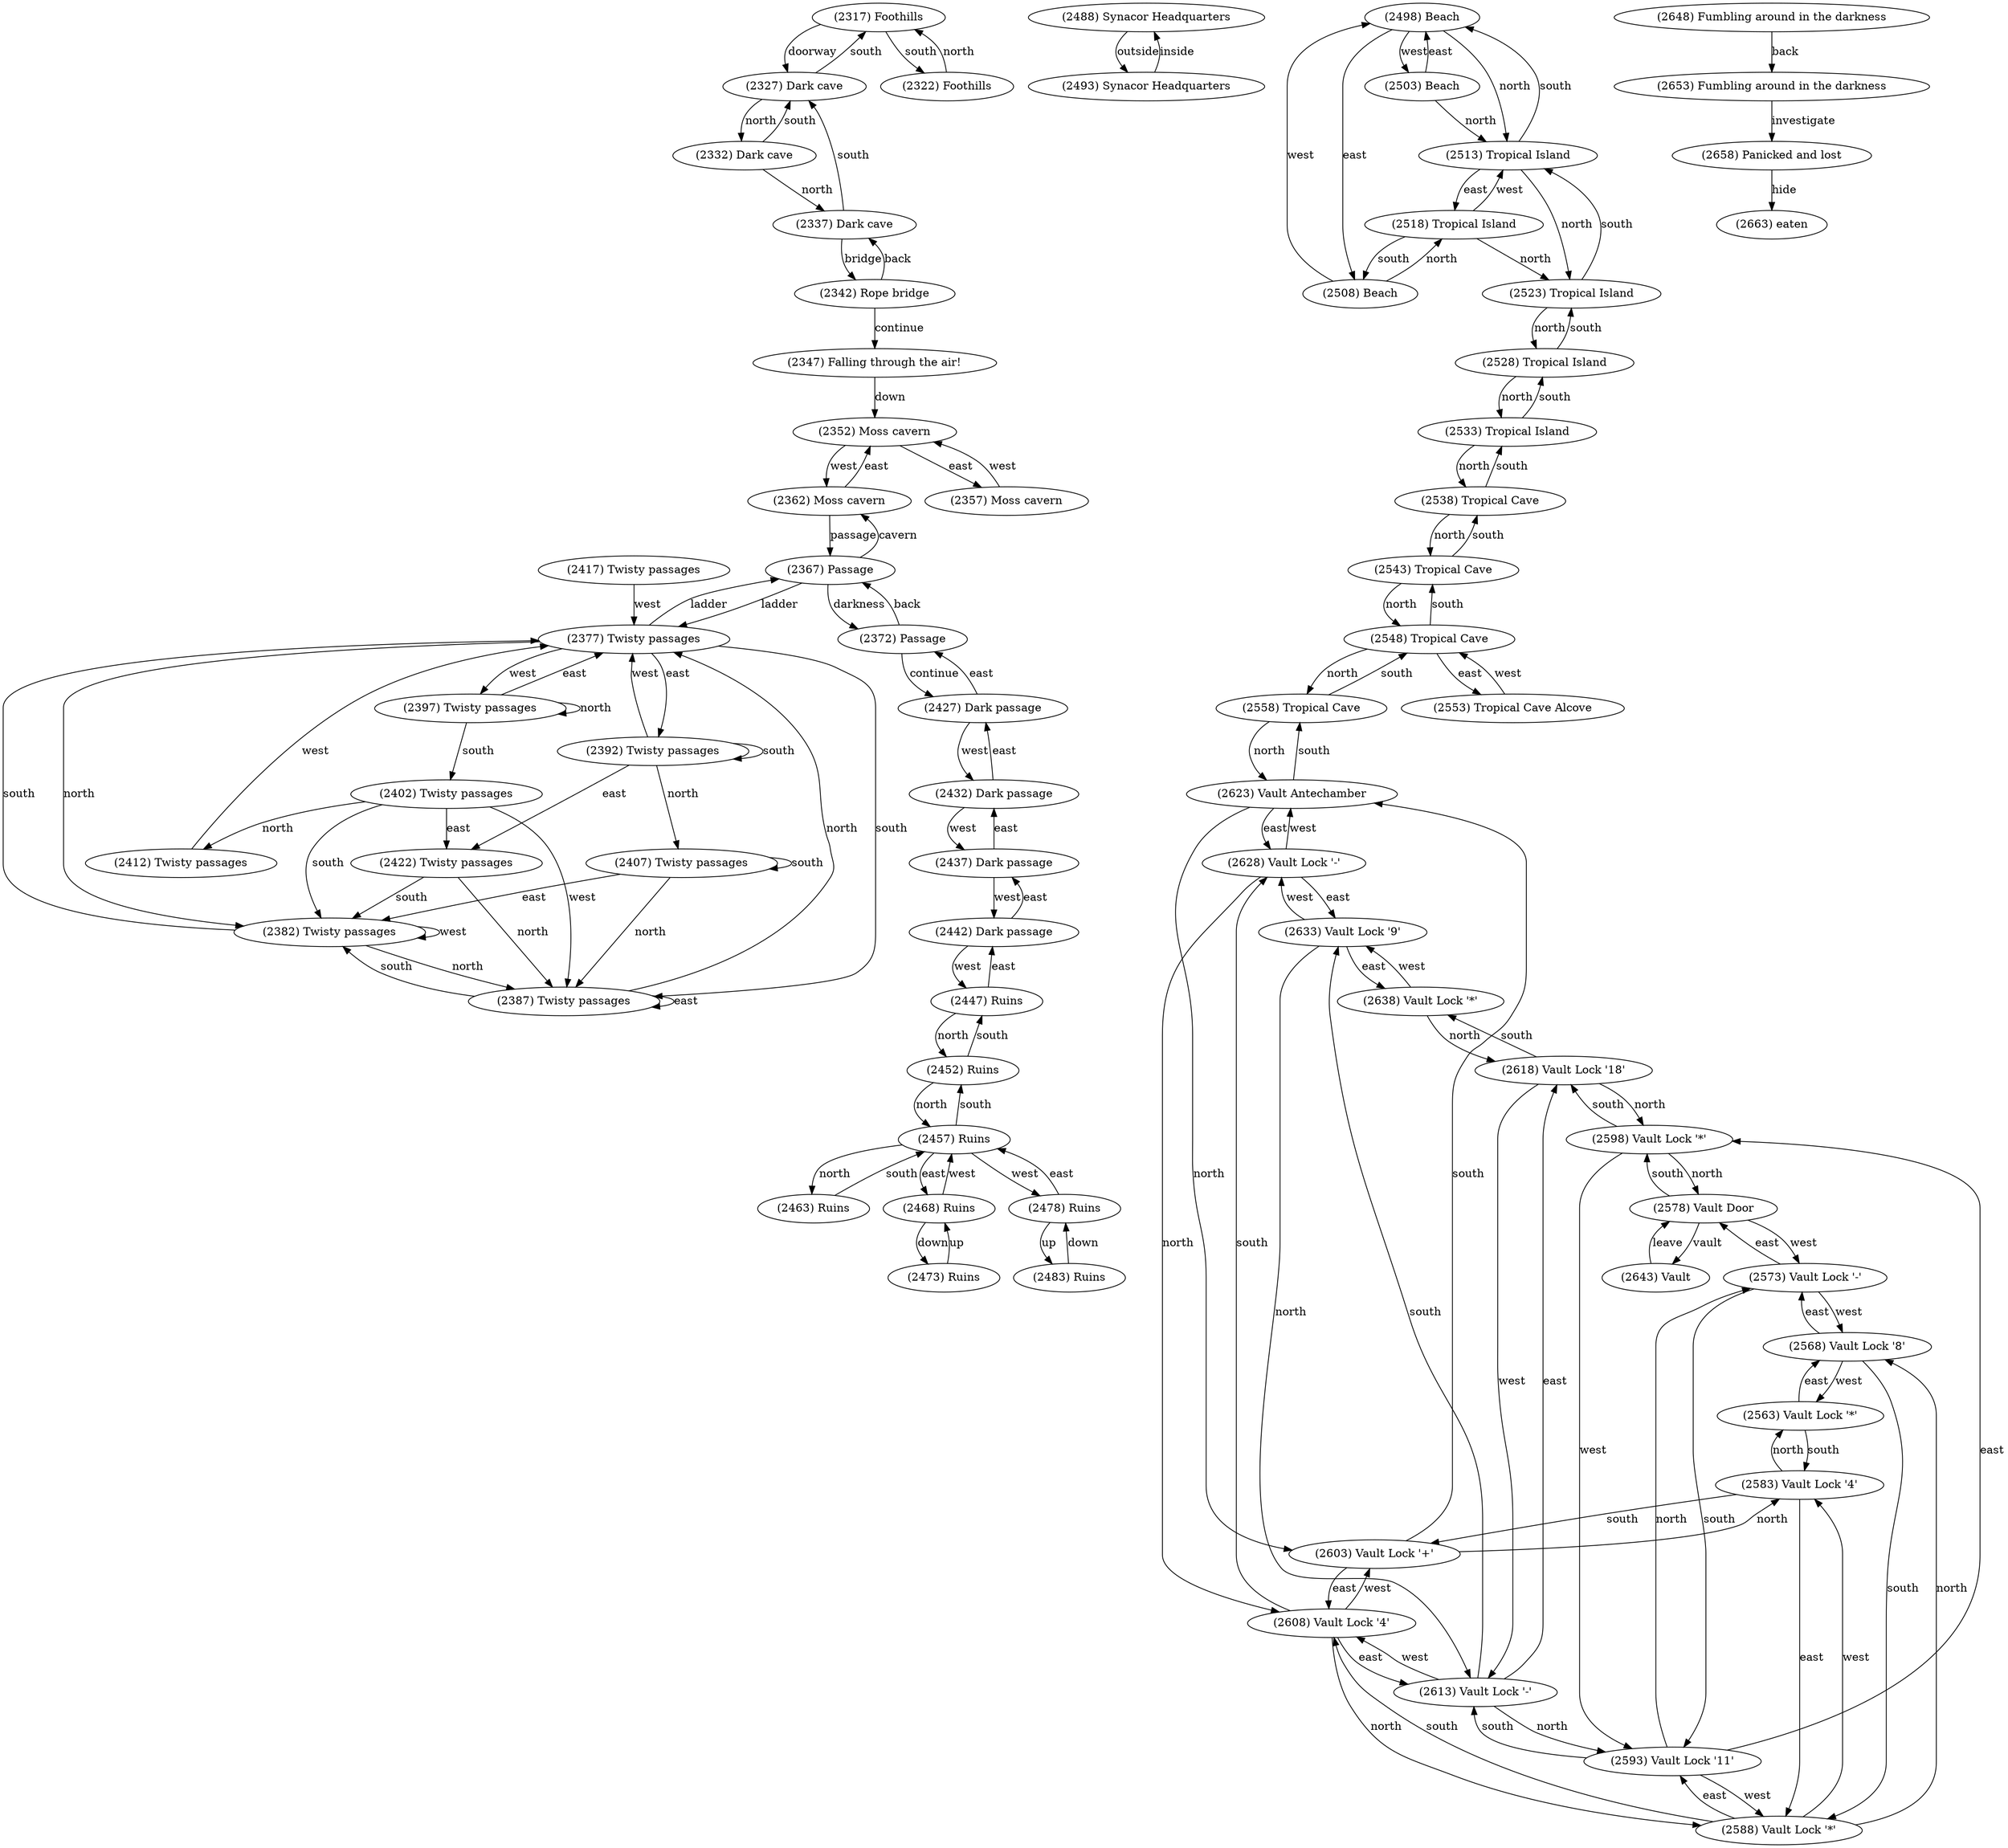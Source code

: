 strict digraph  {
	node [label="\N"];
	2317	 [label="(2317) Foothills"];
	2327	 [label="(2327) Dark cave"];
	2317 -> 2327	 [label=doorway];
	2322	 [label="(2322) Foothills"];
	2317 -> 2322	 [label=south];
	2327 -> 2317	 [label=south];
	2332	 [label="(2332) Dark cave"];
	2327 -> 2332	 [label=north];
	2322 -> 2317	 [label=north];
	2332 -> 2327	 [label=south];
	2337	 [label="(2337) Dark cave"];
	2332 -> 2337	 [label=north];
	2337 -> 2327	 [label=south];
	2342	 [label="(2342) Rope bridge"];
	2337 -> 2342	 [label=bridge];
	2342 -> 2337	 [label=back];
	2347	 [label="(2347) Falling through the air!"];
	2342 -> 2347	 [label=continue];
	2352	 [label="(2352) Moss cavern"];
	2347 -> 2352	 [label=down];
	2362	 [label="(2362) Moss cavern"];
	2352 -> 2362	 [label=west];
	2357	 [label="(2357) Moss cavern"];
	2352 -> 2357	 [label=east];
	2362 -> 2352	 [label=east];
	2367	 [label="(2367) Passage"];
	2362 -> 2367	 [label=passage];
	2357 -> 2352	 [label=west];
	2367 -> 2362	 [label=cavern];
	2377	 [label="(2377) Twisty passages"];
	2367 -> 2377	 [label=ladder];
	2372	 [label="(2372) Passage"];
	2367 -> 2372	 [label=darkness];
	2377 -> 2367	 [label=ladder];
	2382	 [label="(2382) Twisty passages"];
	2377 -> 2382	 [label=north];
	2387	 [label="(2387) Twisty passages"];
	2377 -> 2387	 [label=south];
	2392	 [label="(2392) Twisty passages"];
	2377 -> 2392	 [label=east];
	2397	 [label="(2397) Twisty passages"];
	2377 -> 2397	 [label=west];
	2372 -> 2367	 [label=back];
	2427	 [label="(2427) Dark passage"];
	2372 -> 2427	 [label=continue];
	2427 -> 2372	 [label=east];
	2432	 [label="(2432) Dark passage"];
	2427 -> 2432	 [label=west];
	2382 -> 2377	 [label=south];
	2382 -> 2382	 [label=west];
	2382 -> 2387	 [label=north];
	2387 -> 2377	 [label=north];
	2387 -> 2382	 [label=south];
	2387 -> 2387	 [label=east];
	2392 -> 2377	 [label=west];
	2392 -> 2392	 [label=south];
	2407	 [label="(2407) Twisty passages"];
	2392 -> 2407	 [label=north];
	2422	 [label="(2422) Twisty passages"];
	2392 -> 2422	 [label=east];
	2397 -> 2377	 [label=east];
	2397 -> 2397	 [label=north];
	2402	 [label="(2402) Twisty passages"];
	2397 -> 2402	 [label=south];
	2407 -> 2382	 [label=east];
	2407 -> 2387	 [label=north];
	2407 -> 2407	 [label=south];
	2422 -> 2382	 [label=south];
	2422 -> 2387	 [label=north];
	2402 -> 2382	 [label=south];
	2402 -> 2387	 [label=west];
	2402 -> 2422	 [label=east];
	2412	 [label="(2412) Twisty passages"];
	2402 -> 2412	 [label=north];
	2412 -> 2377	 [label=west];
	2417	 [label="(2417) Twisty passages"];
	2417 -> 2377	 [label=west];
	2432 -> 2427	 [label=east];
	2437	 [label="(2437) Dark passage"];
	2432 -> 2437	 [label=west];
	2437 -> 2432	 [label=east];
	2442	 [label="(2442) Dark passage"];
	2437 -> 2442	 [label=west];
	2442 -> 2437	 [label=east];
	2447	 [label="(2447) Ruins"];
	2442 -> 2447	 [label=west];
	2447 -> 2442	 [label=east];
	2452	 [label="(2452) Ruins"];
	2447 -> 2452	 [label=north];
	2452 -> 2447	 [label=south];
	2457	 [label="(2457) Ruins"];
	2452 -> 2457	 [label=north];
	2457 -> 2452	 [label=south];
	2463	 [label="(2463) Ruins"];
	2457 -> 2463	 [label=north];
	2468	 [label="(2468) Ruins"];
	2457 -> 2468	 [label=east];
	2478	 [label="(2478) Ruins"];
	2457 -> 2478	 [label=west];
	2463 -> 2457	 [label=south];
	2468 -> 2457	 [label=west];
	2473	 [label="(2473) Ruins"];
	2468 -> 2473	 [label=down];
	2478 -> 2457	 [label=east];
	2483	 [label="(2483) Ruins"];
	2478 -> 2483	 [label=up];
	2473 -> 2468	 [label=up];
	2483 -> 2478	 [label=down];
	2488	 [label="(2488) Synacor Headquarters"];
	2493	 [label="(2493) Synacor Headquarters"];
	2488 -> 2493	 [label=outside];
	2493 -> 2488	 [label=inside];
	2498	 [label="(2498) Beach"];
	2503	 [label="(2503) Beach"];
	2498 -> 2503	 [label=west];
	2508	 [label="(2508) Beach"];
	2498 -> 2508	 [label=east];
	2513	 [label="(2513) Tropical Island"];
	2498 -> 2513	 [label=north];
	2503 -> 2498	 [label=east];
	2503 -> 2513	 [label=north];
	2508 -> 2498	 [label=west];
	2518	 [label="(2518) Tropical Island"];
	2508 -> 2518	 [label=north];
	2513 -> 2498	 [label=south];
	2513 -> 2518	 [label=east];
	2523	 [label="(2523) Tropical Island"];
	2513 -> 2523	 [label=north];
	2518 -> 2508	 [label=south];
	2518 -> 2513	 [label=west];
	2518 -> 2523	 [label=north];
	2523 -> 2513	 [label=south];
	2528	 [label="(2528) Tropical Island"];
	2523 -> 2528	 [label=north];
	2528 -> 2523	 [label=south];
	2533	 [label="(2533) Tropical Island"];
	2528 -> 2533	 [label=north];
	2533 -> 2528	 [label=south];
	2538	 [label="(2538) Tropical Cave"];
	2533 -> 2538	 [label=north];
	2538 -> 2533	 [label=south];
	2543	 [label="(2543) Tropical Cave"];
	2538 -> 2543	 [label=north];
	2543 -> 2538	 [label=south];
	2548	 [label="(2548) Tropical Cave"];
	2543 -> 2548	 [label=north];
	2548 -> 2543	 [label=south];
	2558	 [label="(2558) Tropical Cave"];
	2548 -> 2558	 [label=north];
	2553	 [label="(2553) Tropical Cave Alcove"];
	2548 -> 2553	 [label=east];
	2558 -> 2548	 [label=south];
	2623	 [label="(2623) Vault Antechamber"];
	2558 -> 2623	 [label=north];
	2553 -> 2548	 [label=west];
	2623 -> 2558	 [label=south];
	2603	 [label="(2603) Vault Lock '+'"];
	2623 -> 2603	 [label=north];
	2628	 [label="(2628) Vault Lock '-'"];
	2623 -> 2628	 [label=east];
	2563	 [label="(2563) Vault Lock '*'"];
	2568	 [label="(2568) Vault Lock '8'"];
	2563 -> 2568	 [label=east];
	2583	 [label="(2583) Vault Lock '4'"];
	2563 -> 2583	 [label=south];
	2568 -> 2563	 [label=west];
	2573	 [label="(2573) Vault Lock '-'"];
	2568 -> 2573	 [label=east];
	2588	 [label="(2588) Vault Lock '*'"];
	2568 -> 2588	 [label=south];
	2583 -> 2563	 [label=north];
	2583 -> 2588	 [label=east];
	2583 -> 2603	 [label=south];
	2573 -> 2568	 [label=west];
	2578	 [label="(2578) Vault Door"];
	2573 -> 2578	 [label=east];
	2593	 [label="(2593) Vault Lock '11'"];
	2573 -> 2593	 [label=south];
	2588 -> 2568	 [label=north];
	2588 -> 2583	 [label=west];
	2588 -> 2593	 [label=east];
	2608	 [label="(2608) Vault Lock '4'"];
	2588 -> 2608	 [label=south];
	2578 -> 2573	 [label=west];
	2598	 [label="(2598) Vault Lock '*'"];
	2578 -> 2598	 [label=south];
	2643	 [label="(2643) Vault"];
	2578 -> 2643	 [label=vault];
	2593 -> 2573	 [label=north];
	2593 -> 2588	 [label=west];
	2593 -> 2598	 [label=east];
	2613	 [label="(2613) Vault Lock '-'"];
	2593 -> 2613	 [label=south];
	2598 -> 2578	 [label=north];
	2598 -> 2593	 [label=west];
	2618	 [label="(2618) Vault Lock '18'"];
	2598 -> 2618	 [label=south];
	2643 -> 2578	 [label=leave];
	2603 -> 2623	 [label=south];
	2603 -> 2583	 [label=north];
	2603 -> 2608	 [label=east];
	2608 -> 2588	 [label=north];
	2608 -> 2603	 [label=west];
	2608 -> 2613	 [label=east];
	2608 -> 2628	 [label=south];
	2613 -> 2593	 [label=north];
	2613 -> 2608	 [label=west];
	2613 -> 2618	 [label=east];
	2633	 [label="(2633) Vault Lock '9'"];
	2613 -> 2633	 [label=south];
	2618 -> 2598	 [label=north];
	2618 -> 2613	 [label=west];
	2638	 [label="(2638) Vault Lock '*'"];
	2618 -> 2638	 [label=south];
	2628 -> 2623	 [label=west];
	2628 -> 2608	 [label=north];
	2628 -> 2633	 [label=east];
	2633 -> 2613	 [label=north];
	2633 -> 2628	 [label=west];
	2633 -> 2638	 [label=east];
	2638 -> 2618	 [label=north];
	2638 -> 2633	 [label=west];
	2648	 [label="(2648) Fumbling around in the darkness"];
	2653	 [label="(2653) Fumbling around in the darkness"];
	2648 -> 2653	 [label=back];
	2658	 [label="(2658) Panicked and lost"];
	2653 -> 2658	 [label=investigate];
	2663	 [label="(2663) eaten"];
	2658 -> 2663	 [label=hide];
}
